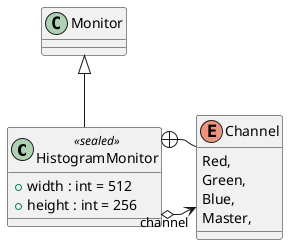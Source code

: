 @startuml
class HistogramMonitor <<sealed>> {
    + width : int = 512
    + height : int = 256
}
enum Channel {
    Red,
    Green,
    Blue,
    Master,
}
Monitor <|-- HistogramMonitor
HistogramMonitor o-> "channel" Channel
HistogramMonitor +-- Channel
@enduml
